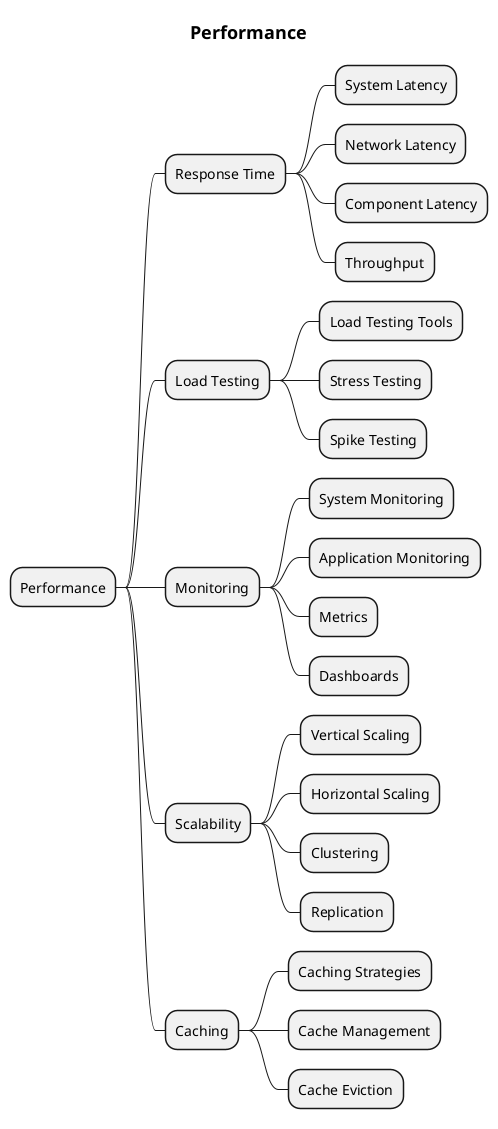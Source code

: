@startmindmap
title = Performance

* Performance
** Response Time
*** System Latency
*** Network Latency
*** Component Latency
*** Throughput
** Load Testing
*** Load Testing Tools
*** Stress Testing
*** Spike Testing
** Monitoring
*** System Monitoring
*** Application Monitoring
*** Metrics
*** Dashboards
** Scalability
*** Vertical Scaling
*** Horizontal Scaling
*** Clustering
*** Replication
** Caching
*** Caching Strategies
*** Cache Management
*** Cache Eviction
@endmindmap
